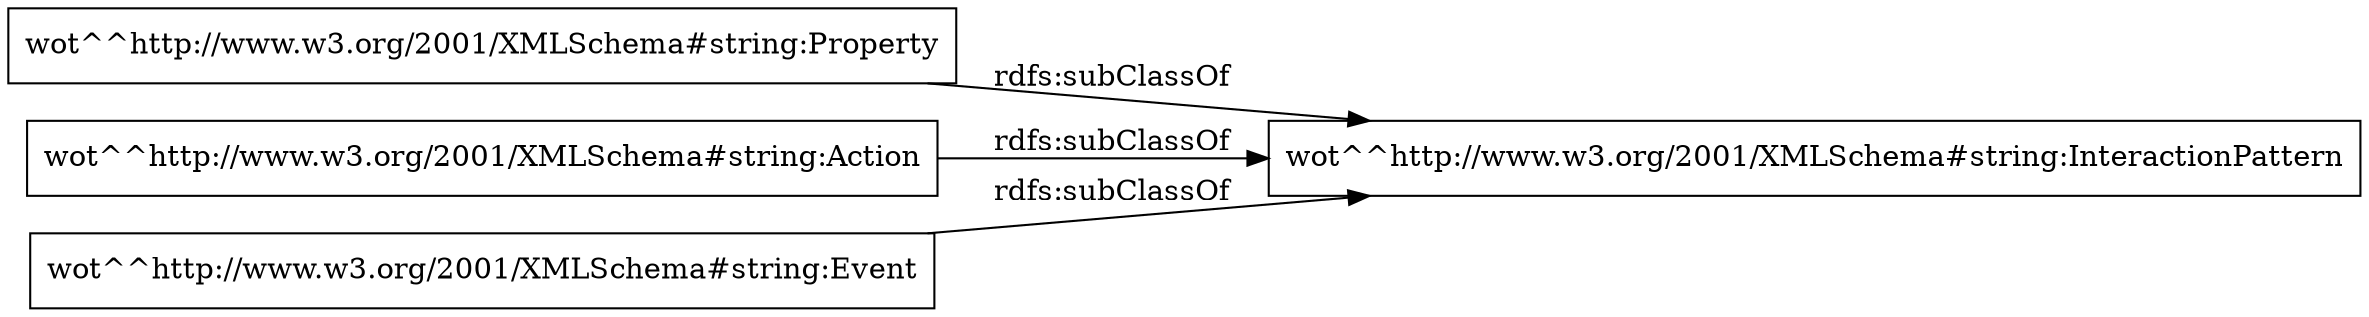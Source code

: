 digraph ar2dtool_diagram { 
rankdir=LR;
size="1000"
node [shape = rectangle, color="black"]; "wot^^http://www.w3.org/2001/XMLSchema#string:InteractionPattern" "wot^^http://www.w3.org/2001/XMLSchema#string:Property" "wot^^http://www.w3.org/2001/XMLSchema#string:Action" "wot^^http://www.w3.org/2001/XMLSchema#string:Event" ; /*classes style*/
	"wot^^http://www.w3.org/2001/XMLSchema#string:Action" -> "wot^^http://www.w3.org/2001/XMLSchema#string:InteractionPattern" [ label = "rdfs:subClassOf" ];
	"wot^^http://www.w3.org/2001/XMLSchema#string:Event" -> "wot^^http://www.w3.org/2001/XMLSchema#string:InteractionPattern" [ label = "rdfs:subClassOf" ];
	"wot^^http://www.w3.org/2001/XMLSchema#string:Property" -> "wot^^http://www.w3.org/2001/XMLSchema#string:InteractionPattern" [ label = "rdfs:subClassOf" ];

}
